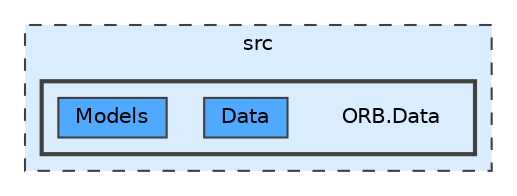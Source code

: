 digraph "ORB.Data"
{
 // INTERACTIVE_SVG=YES
 // LATEX_PDF_SIZE
  bgcolor="transparent";
  edge [fontname=Helvetica,fontsize=10,labelfontname=Helvetica,labelfontsize=10];
  node [fontname=Helvetica,fontsize=10,shape=box,height=0.2,width=0.4];
  compound=true
  subgraph clusterdir_68267d1309a1af8e8297ef4c3efbcdba {
    graph [ bgcolor="#daedff", pencolor="grey25", label="src", fontname=Helvetica,fontsize=10 style="filled,dashed", URL="dir_68267d1309a1af8e8297ef4c3efbcdba.html",tooltip=""]
  subgraph clusterdir_4f1e8d14e0617925ddfa05cddb79a38a {
    graph [ bgcolor="#daedff", pencolor="grey25", label="", fontname=Helvetica,fontsize=10 style="filled,bold", URL="dir_4f1e8d14e0617925ddfa05cddb79a38a.html",tooltip=""]
    dir_4f1e8d14e0617925ddfa05cddb79a38a [shape=plaintext, label="ORB.Data"];
  dir_46ade28a118dce7c2dfc63d14fb92168 [label="Data", fillcolor="#4ea9ff", color="grey25", style="filled", URL="dir_46ade28a118dce7c2dfc63d14fb92168.html",tooltip=""];
  dir_9f155d1e0ad591fc7dbbeba797801cd2 [label="Models", fillcolor="#4ea9ff", color="grey25", style="filled", URL="dir_9f155d1e0ad591fc7dbbeba797801cd2.html",tooltip=""];
  }
  }
}
